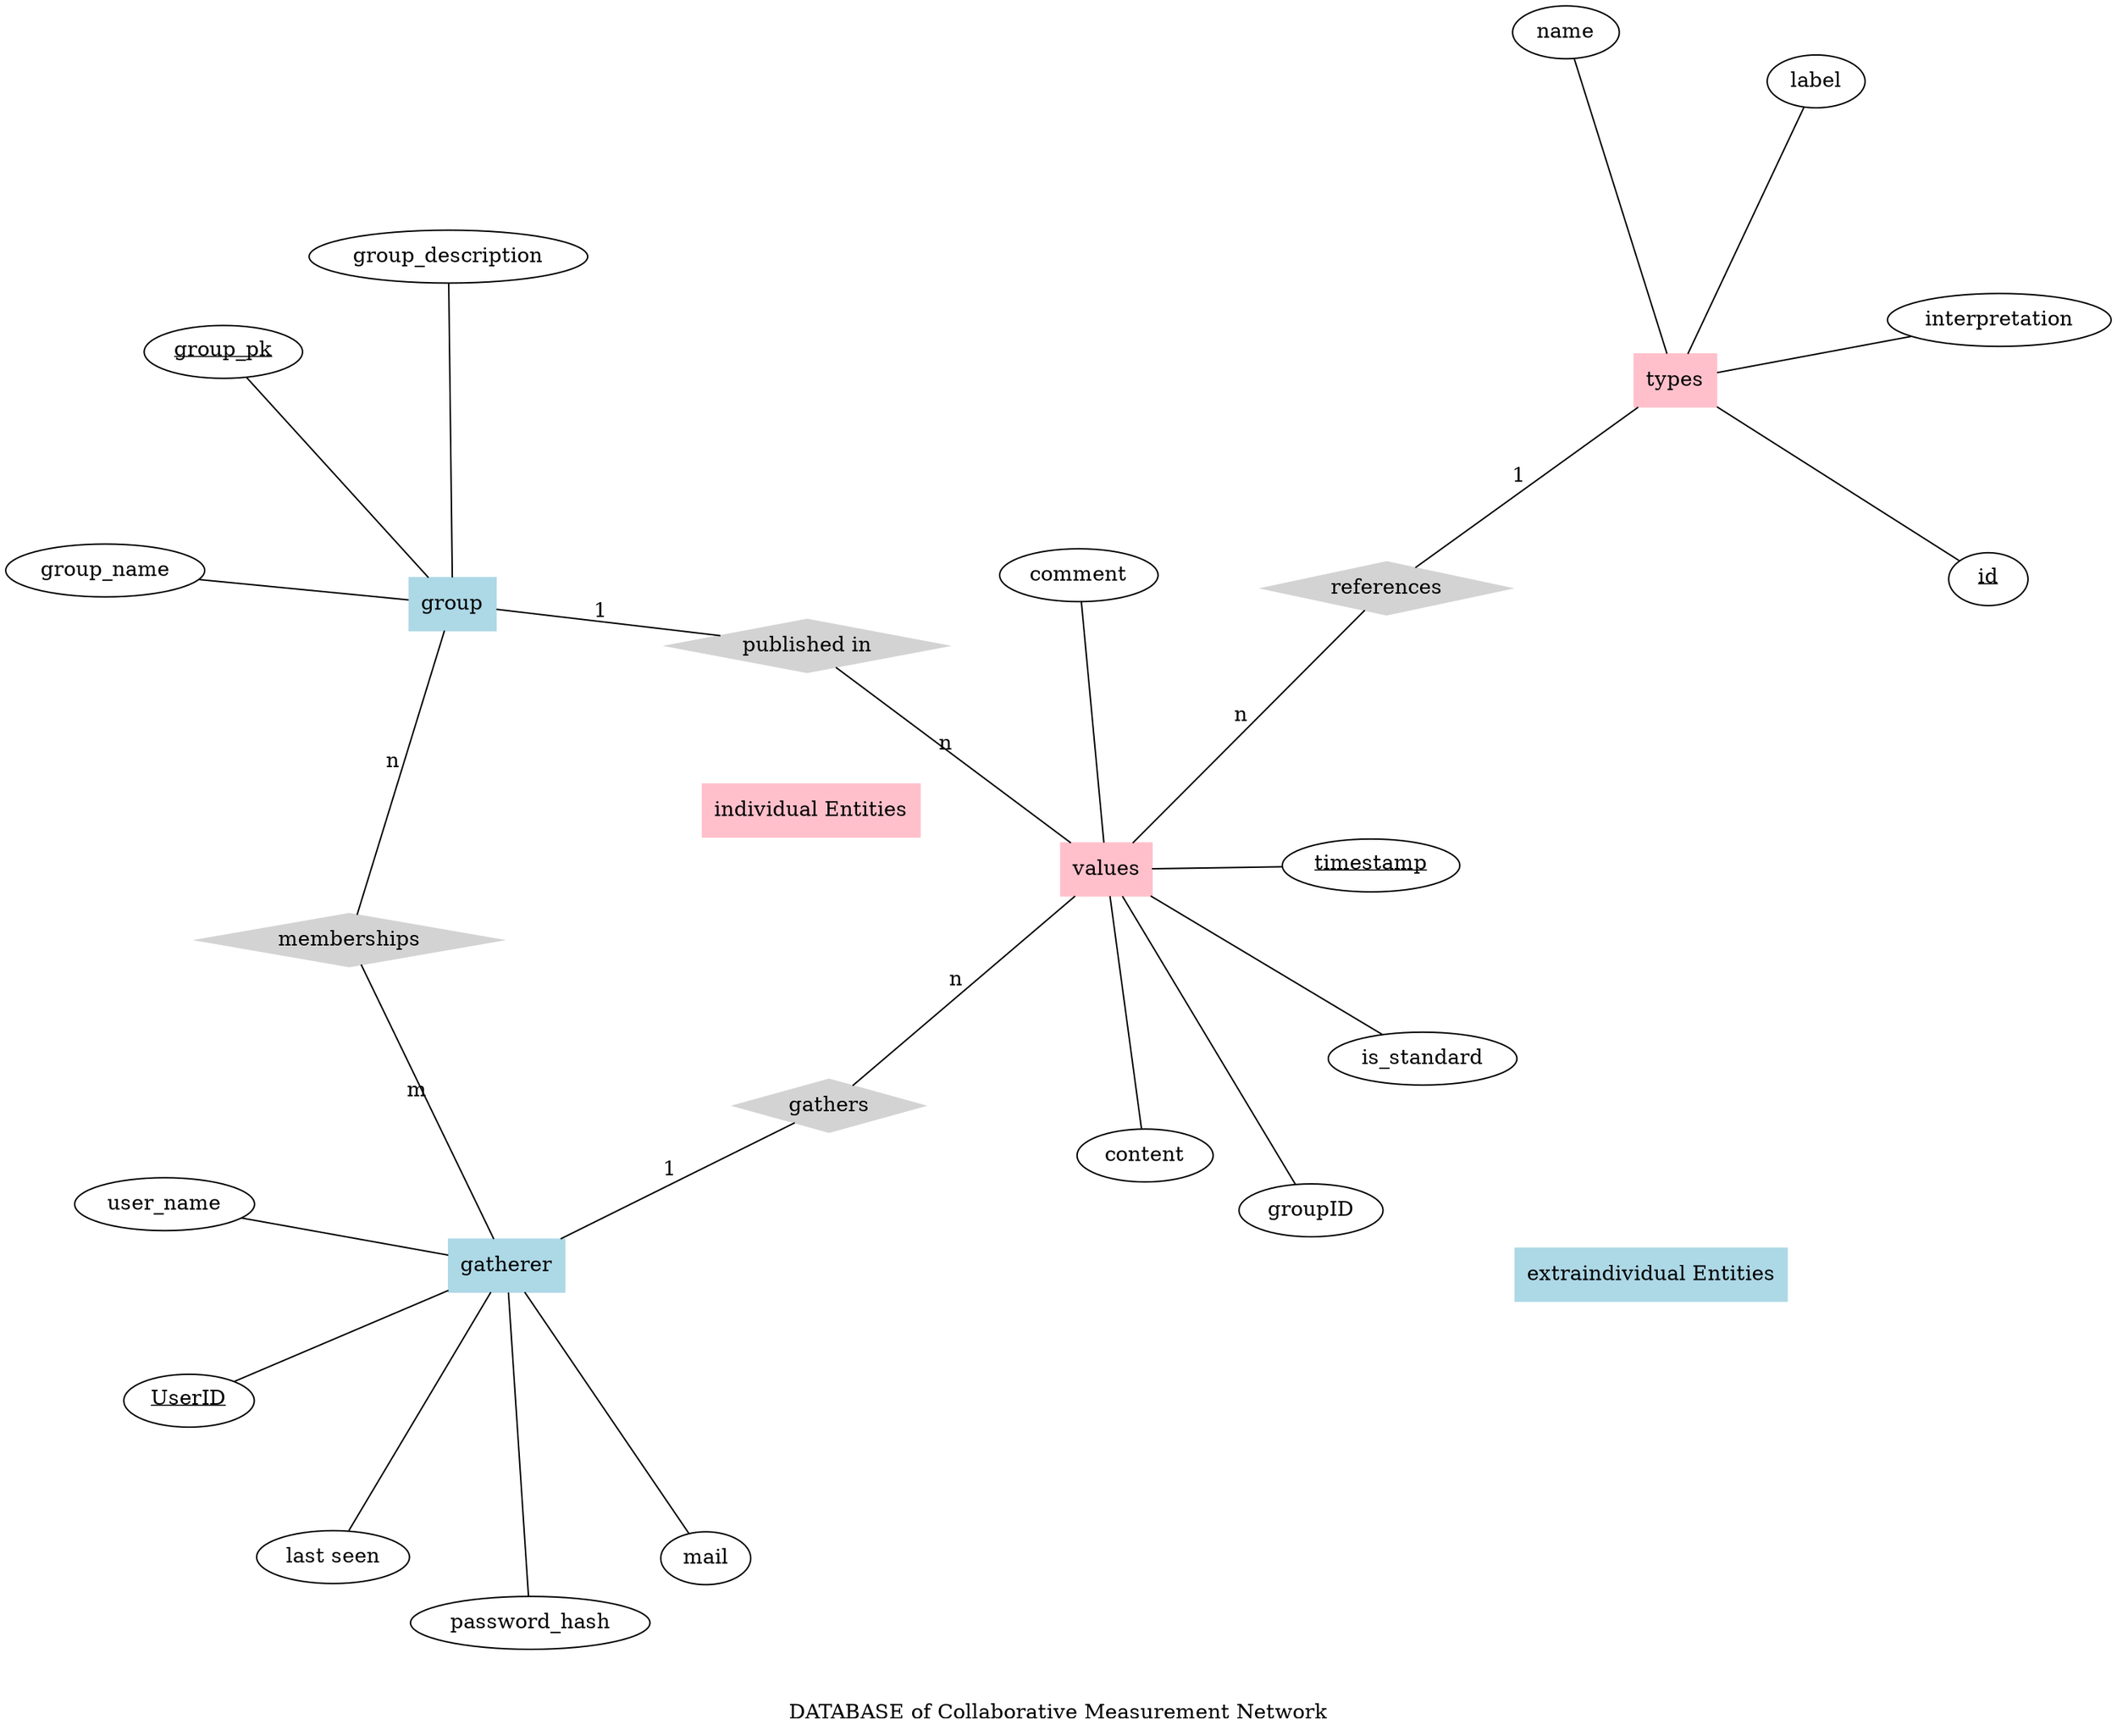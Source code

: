 graph ER {

    layout = neato;
    overlap = false;
    
    
    //individual attributes    
    node [shape=ellipse] { UserID; interpretation; id; name0; label; comment; content; timestamp; status; is_standard; groupID;}
    //extraindividual attributes
    node [shape=ellipse]{  groupPK; group_name; group_description; user_name; password_hash; mail;}
    //relationships
    node [shape=diamond,style=filled,color=lightgrey] {"references"; "gathers"; "memberships"; "published in"} 
    //extraindividual entities
    node [shape=box, color=lightblue] {"group"; user; "extraindividual Entities"}
    // individual Entities
    node [shape=box color=pink]{ types; values; "individual Entities"};
    
    UserID [label=<<u>UserID</u>>];
    groupPK  [label=<<u>group_pk</u>>];
    id [label=<<u>id</u>>];
   
    name0 [label=name];
    
    user [label = "gatherer"]
    
    content -- values;
    is_standard -- values;
    timestamp -- values;
    comment -- values;
    
    timestamp [label=<<u>timestamp</u>>];
    
    status -- user;
    
    status [label="last seen"];
    groupID -- values;
    
    types -- "references" [label="1",len=1.00];
    values -- "references" [label="n",len=1.00];
    
    user -- "gathers" [label="1",len=1.00];
    values -- "gathers" [label="n",len=1.00];
    
    types -- label;
    types -- name0;
    types -- id;
    types -- interpretation;
    
    "group" -- groupPK;
    "group" -- group_name;
    "group" -- group_description;
    
    user -- password_hash; 
    user -- mail;
    user -- user_name;
    user -- UserID;
    
    memberships -- group [label="n",len=1.00];
    memberships -- user [label="m",len=1.00];
    
    "published in" -- values [label="n",len=1.00];
    "published in" -- group [label="1",len=1.00];
    
    label = "\n\nDATABASE of Collaborative Measurement Network";
    
    fontsize=14;
}
